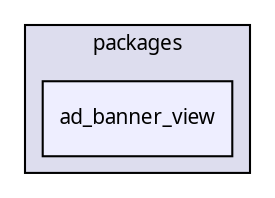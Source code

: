 digraph "packages/ad/packages/ad_banner/packages/ad_banner_view/" {
  compound=true
  node [ fontsize="10", fontname="FreeSans.ttf"];
  edge [ labelfontsize="10", labelfontname="FreeSans.ttf"];
  subgraph clusterdir_ea9e9f61c343f42a33ff53c1144edee3 {
    graph [ bgcolor="#ddddee", pencolor="black", label="packages" fontname="FreeSans.ttf", fontsize="10", URL="dir_ea9e9f61c343f42a33ff53c1144edee3.html"]
  dir_99ec982383bce39907b885f032de6325 [shape=box, label="ad_banner_view", style="filled", fillcolor="#eeeeff", pencolor="black", URL="dir_99ec982383bce39907b885f032de6325.html"];
  }
}
